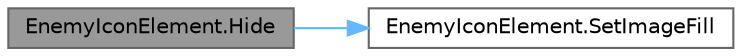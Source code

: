 digraph "EnemyIconElement.Hide"
{
 // LATEX_PDF_SIZE
  bgcolor="transparent";
  edge [fontname=Helvetica,fontsize=10,labelfontname=Helvetica,labelfontsize=10];
  node [fontname=Helvetica,fontsize=10,shape=box,height=0.2,width=0.4];
  rankdir="LR";
  Node1 [id="Node000001",label="EnemyIconElement.Hide",height=0.2,width=0.4,color="gray40", fillcolor="grey60", style="filled", fontcolor="black",tooltip=" "];
  Node1 -> Node2 [id="edge2_Node000001_Node000002",color="steelblue1",style="solid",tooltip=" "];
  Node2 [id="Node000002",label="EnemyIconElement.SetImageFill",height=0.2,width=0.4,color="grey40", fillcolor="white", style="filled",URL="$class_enemy_icon_element.html#aa908f36cb0c108e2e95655bec018f5f2",tooltip=" "];
}

